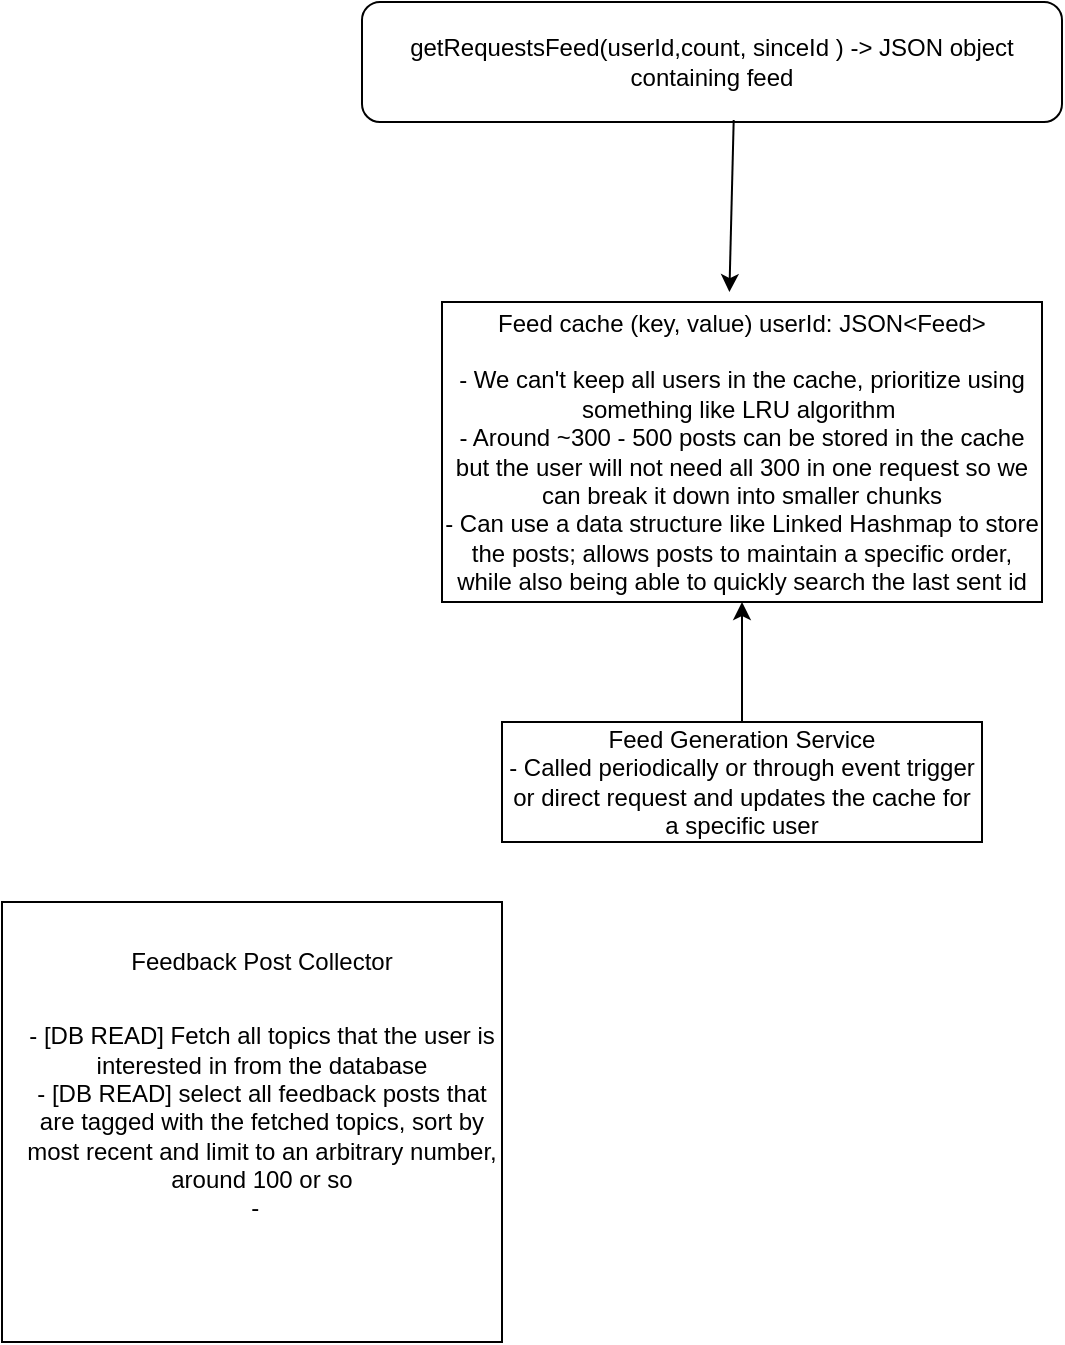 <mxfile version="13.10.1" type="github">
  <diagram id="N1IDl5KR9YERxw9PhFut" name="Page-1">
    <mxGraphModel dx="1422" dy="794" grid="1" gridSize="10" guides="1" tooltips="1" connect="1" arrows="1" fold="1" page="1" pageScale="1" pageWidth="850" pageHeight="1100" math="0" shadow="0">
      <root>
        <mxCell id="0" />
        <mxCell id="1" parent="0" />
        <mxCell id="2BmxNYdpE2mA4GeSp4_O-1" value="getRequestsFeed(userId,count, sinceId ) -&amp;gt; JSON object containing feed" style="rounded=1;whiteSpace=wrap;html=1;" vertex="1" parent="1">
          <mxGeometry x="250" y="20" width="350" height="60" as="geometry" />
        </mxCell>
        <mxCell id="2BmxNYdpE2mA4GeSp4_O-2" value="" style="endArrow=classic;html=1;exitX=0.531;exitY=0.983;exitDx=0;exitDy=0;exitPerimeter=0;entryX=0.479;entryY=-0.033;entryDx=0;entryDy=0;entryPerimeter=0;" edge="1" parent="1" source="2BmxNYdpE2mA4GeSp4_O-1" target="2BmxNYdpE2mA4GeSp4_O-4">
          <mxGeometry width="50" height="50" relative="1" as="geometry">
            <mxPoint x="400" y="420" as="sourcePoint" />
            <mxPoint x="450" y="150" as="targetPoint" />
          </mxGeometry>
        </mxCell>
        <mxCell id="2BmxNYdpE2mA4GeSp4_O-4" value="Feed cache (key, value) userId: JSON&amp;lt;Feed&amp;gt;&lt;br&gt;&lt;br&gt;- We can&#39;t keep all users in the cache, prioritize using something like LRU algorithm&amp;nbsp;&lt;br&gt;- Around ~300 - 500 posts can be stored in the cache but the user will not need all 300 in one request so we can break it down into smaller chunks&lt;br&gt;- Can use a data structure like Linked Hashmap to store the posts; allows posts to maintain a specific order, while also being able to quickly search the last sent id" style="rounded=0;whiteSpace=wrap;html=1;" vertex="1" parent="1">
          <mxGeometry x="290" y="170" width="300" height="150" as="geometry" />
        </mxCell>
        <mxCell id="2BmxNYdpE2mA4GeSp4_O-6" value="Feed Generation Service&lt;br&gt;- Called periodically or through event trigger or direct request and updates the cache for a specific user" style="rounded=0;whiteSpace=wrap;html=1;" vertex="1" parent="1">
          <mxGeometry x="320" y="380" width="240" height="60" as="geometry" />
        </mxCell>
        <mxCell id="2BmxNYdpE2mA4GeSp4_O-7" value="" style="endArrow=classic;html=1;entryX=0.5;entryY=1;entryDx=0;entryDy=0;exitX=0.5;exitY=0;exitDx=0;exitDy=0;" edge="1" parent="1" source="2BmxNYdpE2mA4GeSp4_O-6" target="2BmxNYdpE2mA4GeSp4_O-4">
          <mxGeometry width="50" height="50" relative="1" as="geometry">
            <mxPoint x="400" y="400" as="sourcePoint" />
            <mxPoint x="450" y="350" as="targetPoint" />
          </mxGeometry>
        </mxCell>
        <mxCell id="2BmxNYdpE2mA4GeSp4_O-8" value="" style="rounded=0;whiteSpace=wrap;html=1;" vertex="1" parent="1">
          <mxGeometry x="70" y="470" width="250" height="220" as="geometry" />
        </mxCell>
        <mxCell id="2BmxNYdpE2mA4GeSp4_O-9" value="Feedback Post Collector" style="text;html=1;strokeColor=none;fillColor=none;align=center;verticalAlign=middle;whiteSpace=wrap;rounded=0;" vertex="1" parent="1">
          <mxGeometry x="120" y="490" width="160" height="20" as="geometry" />
        </mxCell>
        <mxCell id="2BmxNYdpE2mA4GeSp4_O-10" value="- [DB READ] Fetch all topics that the user is interested in from the database&lt;br&gt;- [DB READ] select all feedback posts that are tagged with the fetched topics, sort by most recent and limit to an arbitrary number, around 100 or so&lt;br&gt;-&amp;nbsp;&amp;nbsp;" style="text;html=1;strokeColor=none;fillColor=none;align=center;verticalAlign=middle;whiteSpace=wrap;rounded=0;" vertex="1" parent="1">
          <mxGeometry x="80" y="525" width="240" height="110" as="geometry" />
        </mxCell>
      </root>
    </mxGraphModel>
  </diagram>
</mxfile>
